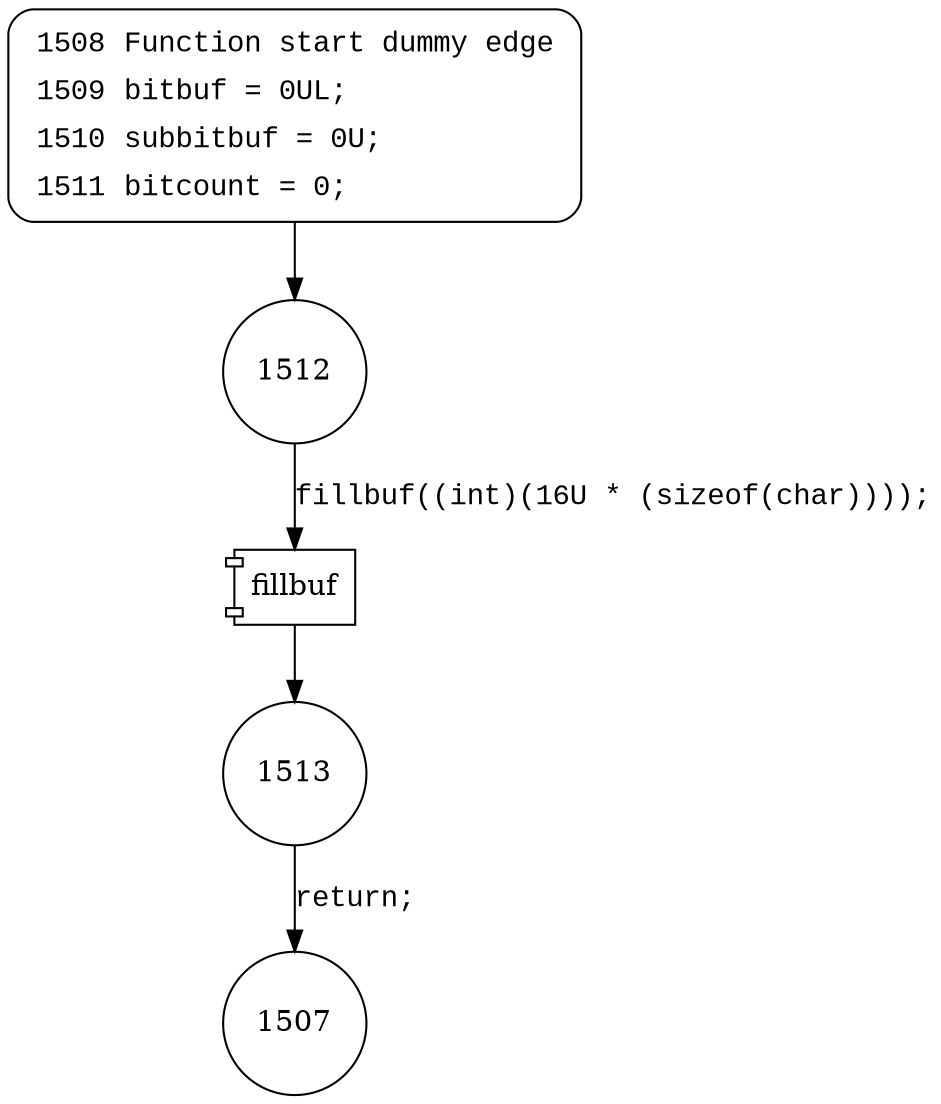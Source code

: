 digraph init_getbits {
1512 [shape="circle"]
1513 [shape="circle"]
1507 [shape="circle"]
1508 [style="filled,bold" penwidth="1" fillcolor="white" fontname="Courier New" shape="Mrecord" label=<<table border="0" cellborder="0" cellpadding="3" bgcolor="white"><tr><td align="right">1508</td><td align="left">Function start dummy edge</td></tr><tr><td align="right">1509</td><td align="left">bitbuf = 0UL;</td></tr><tr><td align="right">1510</td><td align="left">subbitbuf = 0U;</td></tr><tr><td align="right">1511</td><td align="left">bitcount = 0;</td></tr></table>>]
1508 -> 1512[label=""]
100159 [shape="component" label="fillbuf"]
1512 -> 100159 [label="fillbuf((int)(16U * (sizeof(char))));" fontname="Courier New"]
100159 -> 1513 [label="" fontname="Courier New"]
1513 -> 1507 [label="return;" fontname="Courier New"]
}